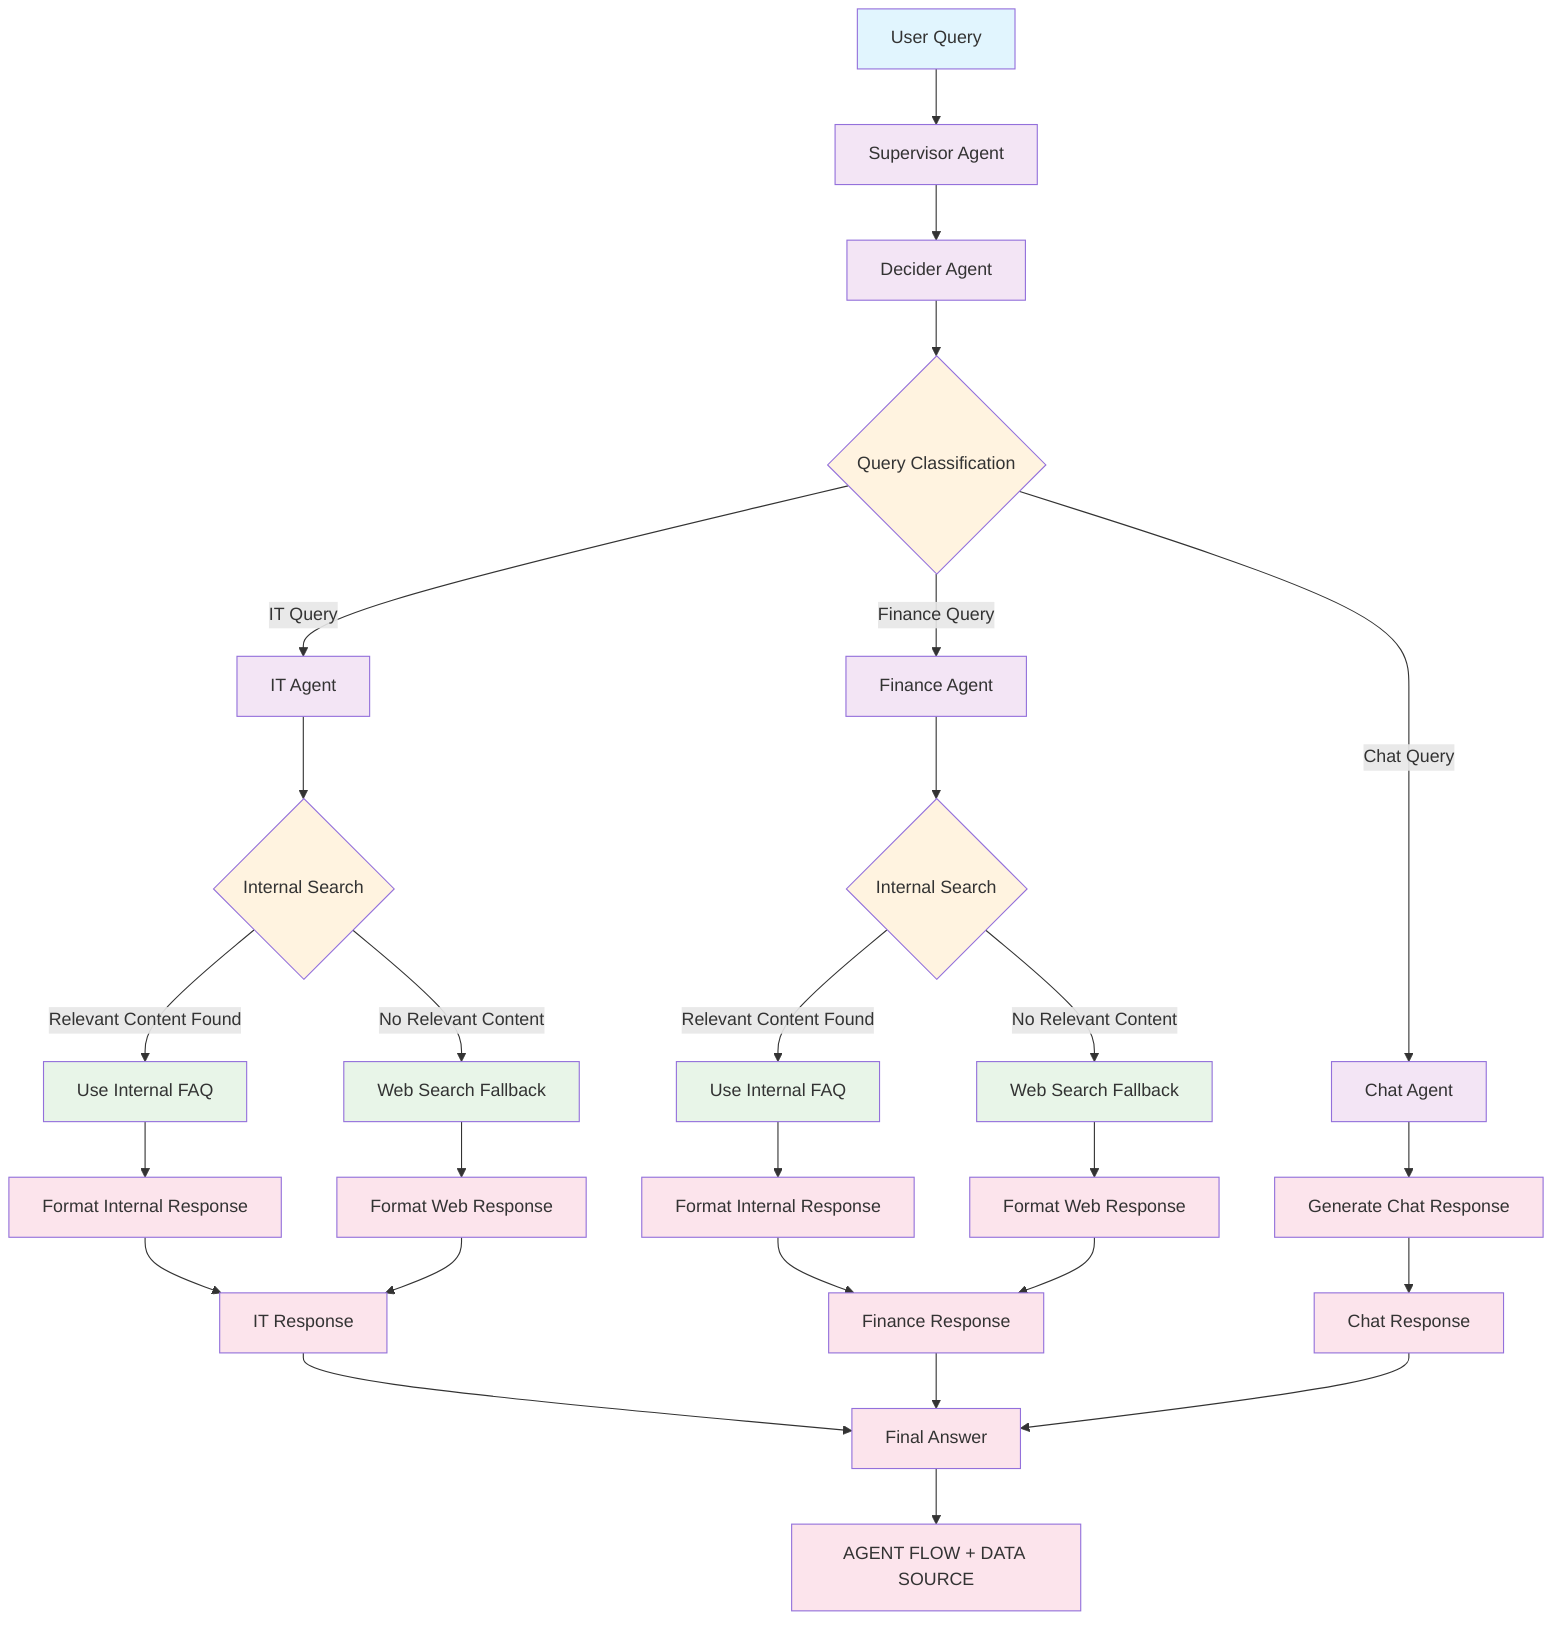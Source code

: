 graph TD
    %% User Input
    A[User Query] --> B[Supervisor Agent]

    %% Supervisor to Decider
    B --> C[Decider Agent]

    %% Decision Point
    C --> D{Query Classification}

    %% Classification Branches
    D -->|IT Query| E[IT Agent]
    D -->|Finance Query| F[Finance Agent]
    D -->|Chat Query| G[Chat Agent]

    %% IT Agent Flow
    E --> H{Internal Search}
    H -->|Relevant Content Found| I[Use Internal FAQ]
    H -->|No Relevant Content| J[Web Search Fallback]
    I --> K[Format Internal Response]
    J --> L[Format Web Response]
    K --> M[IT Response]
    L --> M

    %% Finance Agent Flow
    F --> N{Internal Search}
    N -->|Relevant Content Found| O[Use Internal FAQ]
    N -->|No Relevant Content| P[Web Search Fallback]
    O --> Q[Format Internal Response]
    P --> R[Format Web Response]
    Q --> S[Finance Response]
    R --> S

    %% Chat Agent Flow
    G --> T[Generate Chat Response]
    T --> U[Chat Response]

    %% Final Answer
    M --> V[Final Answer]
    S --> V
    U --> V

    %% Data Sources
    V --> W[AGENT FLOW + DATA SOURCE]

    %% Styling
    classDef userInput fill:#e1f5fe
    classDef agent fill:#f3e5f5
    classDef decision fill:#fff3e0
    classDef dataSource fill:#e8f5e8
    classDef response fill:#fce4ec

    class A userInput
    class B,C,E,F,G agent
    class D,H,N decision
    class I,J,O,P dataSource
    class K,L,Q,R,T response
    class M,S,U,V,W response